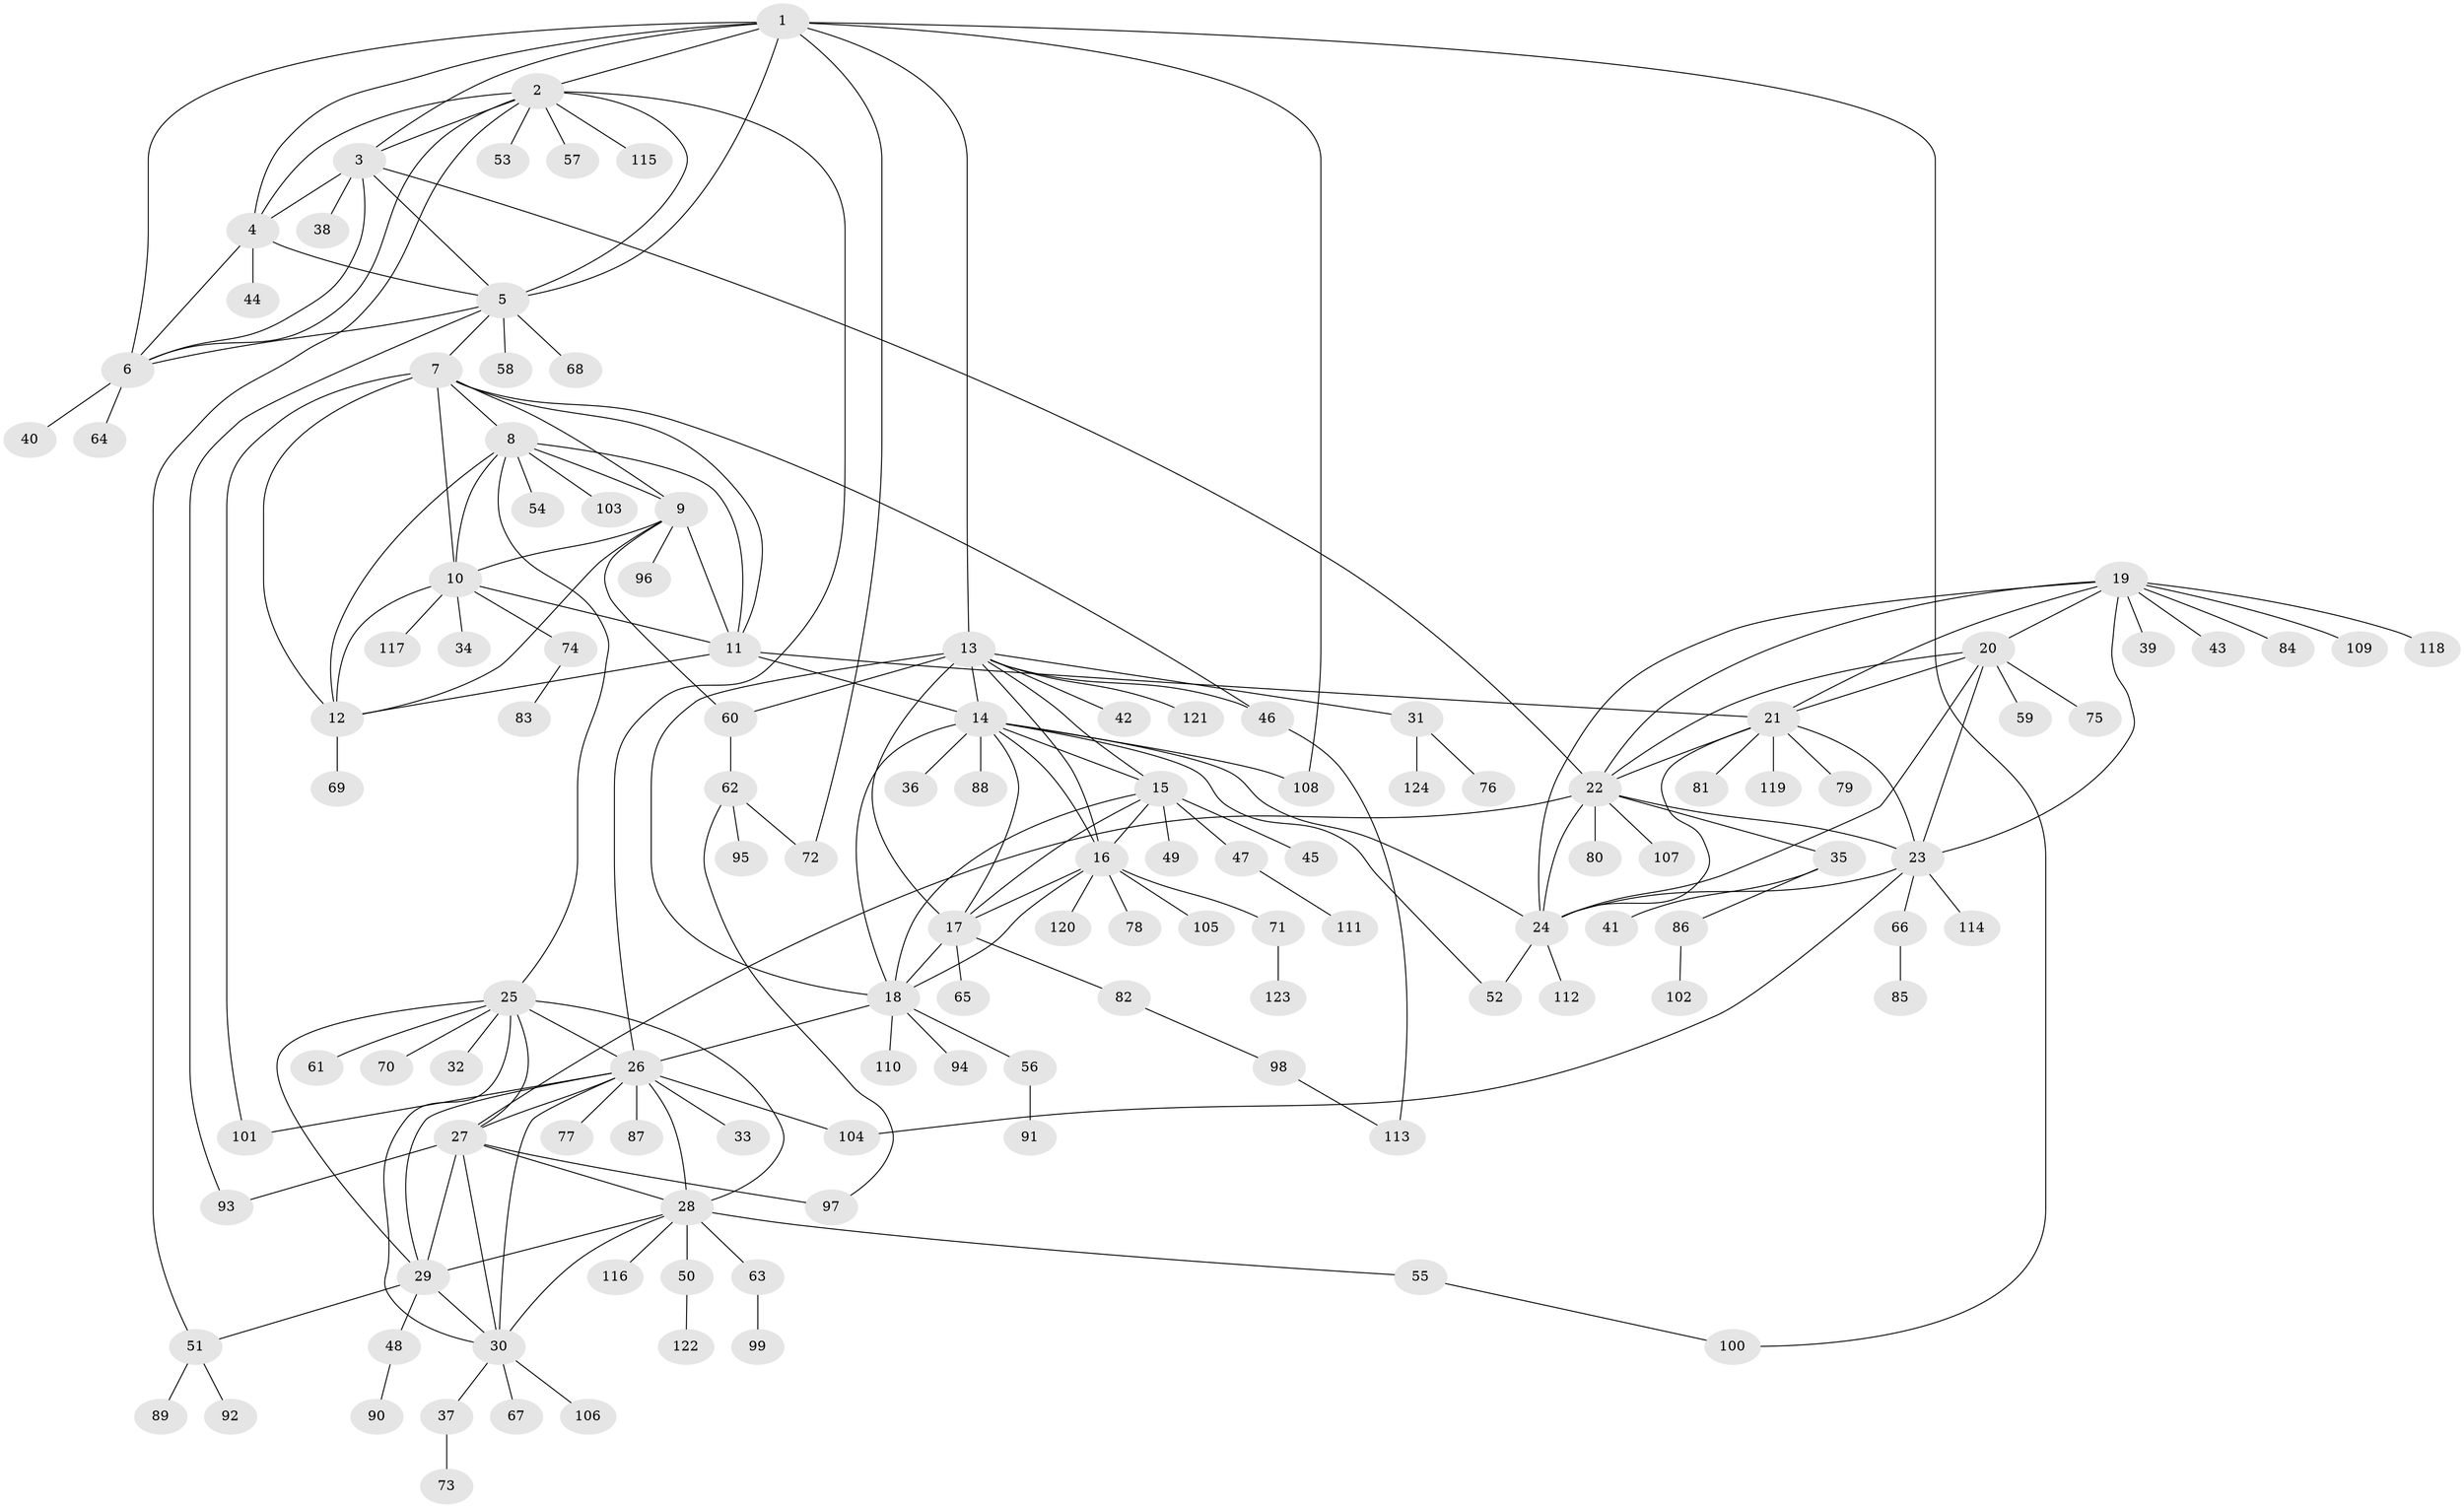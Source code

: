 // coarse degree distribution, {11: 0.02197802197802198, 7: 0.0989010989010989, 3: 0.04395604395604396, 6: 0.054945054945054944, 5: 0.03296703296703297, 9: 0.01098901098901099, 12: 0.01098901098901099, 13: 0.01098901098901099, 8: 0.01098901098901099, 10: 0.01098901098901099, 2: 0.14285714285714285, 1: 0.5494505494505495}
// Generated by graph-tools (version 1.1) at 2025/24/03/03/25 07:24:15]
// undirected, 124 vertices, 191 edges
graph export_dot {
graph [start="1"]
  node [color=gray90,style=filled];
  1;
  2;
  3;
  4;
  5;
  6;
  7;
  8;
  9;
  10;
  11;
  12;
  13;
  14;
  15;
  16;
  17;
  18;
  19;
  20;
  21;
  22;
  23;
  24;
  25;
  26;
  27;
  28;
  29;
  30;
  31;
  32;
  33;
  34;
  35;
  36;
  37;
  38;
  39;
  40;
  41;
  42;
  43;
  44;
  45;
  46;
  47;
  48;
  49;
  50;
  51;
  52;
  53;
  54;
  55;
  56;
  57;
  58;
  59;
  60;
  61;
  62;
  63;
  64;
  65;
  66;
  67;
  68;
  69;
  70;
  71;
  72;
  73;
  74;
  75;
  76;
  77;
  78;
  79;
  80;
  81;
  82;
  83;
  84;
  85;
  86;
  87;
  88;
  89;
  90;
  91;
  92;
  93;
  94;
  95;
  96;
  97;
  98;
  99;
  100;
  101;
  102;
  103;
  104;
  105;
  106;
  107;
  108;
  109;
  110;
  111;
  112;
  113;
  114;
  115;
  116;
  117;
  118;
  119;
  120;
  121;
  122;
  123;
  124;
  1 -- 2;
  1 -- 3;
  1 -- 4;
  1 -- 5;
  1 -- 6;
  1 -- 13;
  1 -- 72;
  1 -- 100;
  1 -- 108;
  2 -- 3;
  2 -- 4;
  2 -- 5;
  2 -- 6;
  2 -- 26;
  2 -- 51;
  2 -- 53;
  2 -- 57;
  2 -- 115;
  3 -- 4;
  3 -- 5;
  3 -- 6;
  3 -- 22;
  3 -- 38;
  4 -- 5;
  4 -- 6;
  4 -- 44;
  5 -- 6;
  5 -- 7;
  5 -- 58;
  5 -- 68;
  5 -- 93;
  6 -- 40;
  6 -- 64;
  7 -- 8;
  7 -- 9;
  7 -- 10;
  7 -- 11;
  7 -- 12;
  7 -- 46;
  7 -- 101;
  8 -- 9;
  8 -- 10;
  8 -- 11;
  8 -- 12;
  8 -- 25;
  8 -- 54;
  8 -- 103;
  9 -- 10;
  9 -- 11;
  9 -- 12;
  9 -- 60;
  9 -- 96;
  10 -- 11;
  10 -- 12;
  10 -- 34;
  10 -- 74;
  10 -- 117;
  11 -- 12;
  11 -- 14;
  11 -- 21;
  12 -- 69;
  13 -- 14;
  13 -- 15;
  13 -- 16;
  13 -- 17;
  13 -- 18;
  13 -- 31;
  13 -- 42;
  13 -- 46;
  13 -- 60;
  13 -- 121;
  14 -- 15;
  14 -- 16;
  14 -- 17;
  14 -- 18;
  14 -- 24;
  14 -- 36;
  14 -- 52;
  14 -- 88;
  14 -- 108;
  15 -- 16;
  15 -- 17;
  15 -- 18;
  15 -- 45;
  15 -- 47;
  15 -- 49;
  16 -- 17;
  16 -- 18;
  16 -- 71;
  16 -- 78;
  16 -- 105;
  16 -- 120;
  17 -- 18;
  17 -- 65;
  17 -- 82;
  18 -- 26;
  18 -- 56;
  18 -- 94;
  18 -- 110;
  19 -- 20;
  19 -- 21;
  19 -- 22;
  19 -- 23;
  19 -- 24;
  19 -- 39;
  19 -- 43;
  19 -- 84;
  19 -- 109;
  19 -- 118;
  20 -- 21;
  20 -- 22;
  20 -- 23;
  20 -- 24;
  20 -- 59;
  20 -- 75;
  21 -- 22;
  21 -- 23;
  21 -- 24;
  21 -- 79;
  21 -- 81;
  21 -- 119;
  22 -- 23;
  22 -- 24;
  22 -- 27;
  22 -- 35;
  22 -- 80;
  22 -- 107;
  23 -- 24;
  23 -- 66;
  23 -- 104;
  23 -- 114;
  24 -- 52;
  24 -- 112;
  25 -- 26;
  25 -- 27;
  25 -- 28;
  25 -- 29;
  25 -- 30;
  25 -- 32;
  25 -- 61;
  25 -- 70;
  26 -- 27;
  26 -- 28;
  26 -- 29;
  26 -- 30;
  26 -- 33;
  26 -- 77;
  26 -- 87;
  26 -- 101;
  26 -- 104;
  27 -- 28;
  27 -- 29;
  27 -- 30;
  27 -- 93;
  27 -- 97;
  28 -- 29;
  28 -- 30;
  28 -- 50;
  28 -- 55;
  28 -- 63;
  28 -- 116;
  29 -- 30;
  29 -- 48;
  29 -- 51;
  30 -- 37;
  30 -- 67;
  30 -- 106;
  31 -- 76;
  31 -- 124;
  35 -- 41;
  35 -- 86;
  37 -- 73;
  46 -- 113;
  47 -- 111;
  48 -- 90;
  50 -- 122;
  51 -- 89;
  51 -- 92;
  55 -- 100;
  56 -- 91;
  60 -- 62;
  62 -- 72;
  62 -- 95;
  62 -- 97;
  63 -- 99;
  66 -- 85;
  71 -- 123;
  74 -- 83;
  82 -- 98;
  86 -- 102;
  98 -- 113;
}
